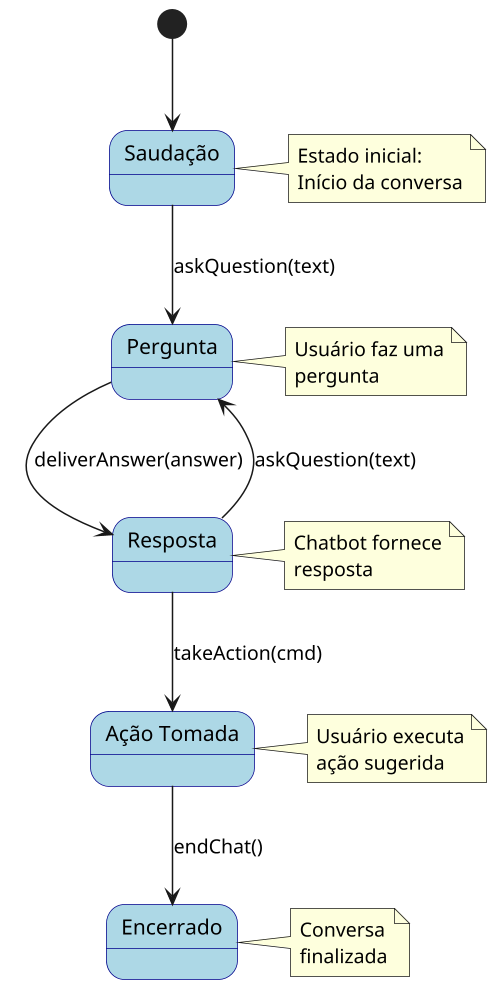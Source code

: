 @startuml
scale 1.5
skinparam StateAttributeIconSize 0

' Define estados
[*] --> Saudacao

state "Saudação" as Saudacao
state "Pergunta" as Pergunta
state "Resposta" as Resposta
state "Ação Tomada" as AcaoTomada
state "Encerrado" as Encerrado

' Transições
Saudacao -down-> Pergunta : askQuestion(text)
Pergunta -down-> Resposta : deliverAnswer(answer)
Resposta -down-> AcaoTomada : takeAction(cmd)
AcaoTomada -down-> Encerrado : endChat()

' Loop de continuidade
Resposta -up-> Pergunta : askQuestion(text)

' Notas explicativas
note right of Saudacao
  Estado inicial:
  Início da conversa
end note

note right of Pergunta
  Usuário faz uma
  pergunta
end note

note right of Resposta
  Chatbot fornece
  resposta
end note

note right of AcaoTomada
  Usuário executa
  ação sugerida
end note

note right of Encerrado
  Conversa
  finalizada
end note

' Formatação
skinparam state {
  BackgroundColor LightBlue
  BorderColor DarkBlue
  FontSize 14
}

' Ajuste do layout
skinparam {
  ArrowColor DarkBlue
  ArrowThickness 2
}

@enduml
